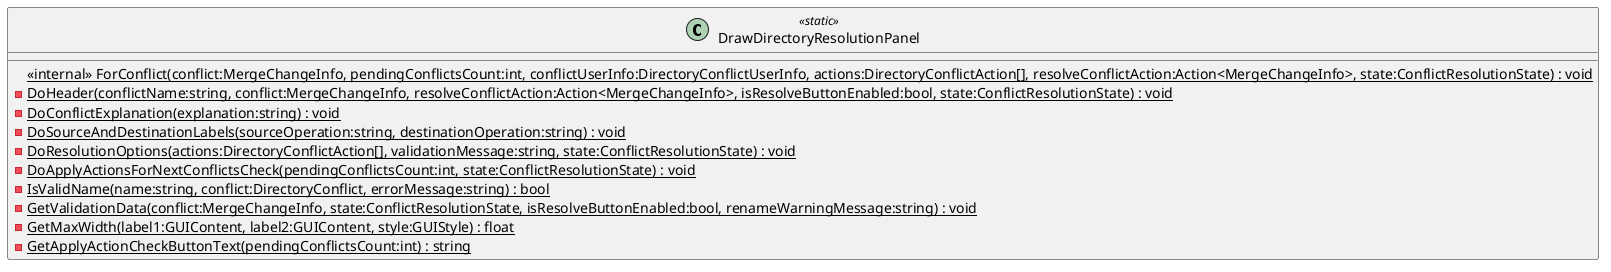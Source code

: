 @startuml
class DrawDirectoryResolutionPanel <<static>> {
    <<internal>> {static} ForConflict(conflict:MergeChangeInfo, pendingConflictsCount:int, conflictUserInfo:DirectoryConflictUserInfo, actions:DirectoryConflictAction[], resolveConflictAction:Action<MergeChangeInfo>, state:ConflictResolutionState) : void
    {static} - DoHeader(conflictName:string, conflict:MergeChangeInfo, resolveConflictAction:Action<MergeChangeInfo>, isResolveButtonEnabled:bool, state:ConflictResolutionState) : void
    {static} - DoConflictExplanation(explanation:string) : void
    {static} - DoSourceAndDestinationLabels(sourceOperation:string, destinationOperation:string) : void
    {static} - DoResolutionOptions(actions:DirectoryConflictAction[], validationMessage:string, state:ConflictResolutionState) : void
    {static} - DoApplyActionsForNextConflictsCheck(pendingConflictsCount:int, state:ConflictResolutionState) : void
    {static} - IsValidName(name:string, conflict:DirectoryConflict, errorMessage:string) : bool
    {static} - GetValidationData(conflict:MergeChangeInfo, state:ConflictResolutionState, isResolveButtonEnabled:bool, renameWarningMessage:string) : void
    {static} - GetMaxWidth(label1:GUIContent, label2:GUIContent, style:GUIStyle) : float
    {static} - GetApplyActionCheckButtonText(pendingConflictsCount:int) : string
}
@enduml
